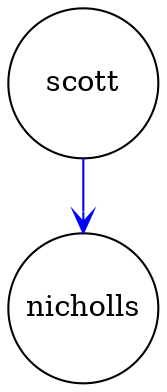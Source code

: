 digraph outcome_scott_nicholls { 
 K=0.6 
 "scott" -> { "nicholls" } [color="blue", arrowhead="vee", penwidth=1, href="#301"]; 
 "scott" [shape="circle", fixedsize="true", height=1, width=1, style="filled", fillcolor="white", href="#scott"]; 
 "nicholls" [shape="circle", fixedsize="true", height=1, width=1, style="filled", fillcolor="white", href="#nicholls"]; 

}